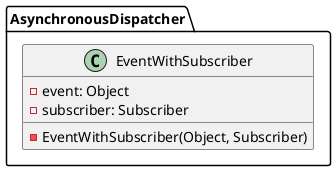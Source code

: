 @startuml

    class AsynchronousDispatcher.EventWithSubscriber {
        -event: Object
        -subscriber: Subscriber
        -EventWithSubscriber(Object, Subscriber)
    }

@enduml
